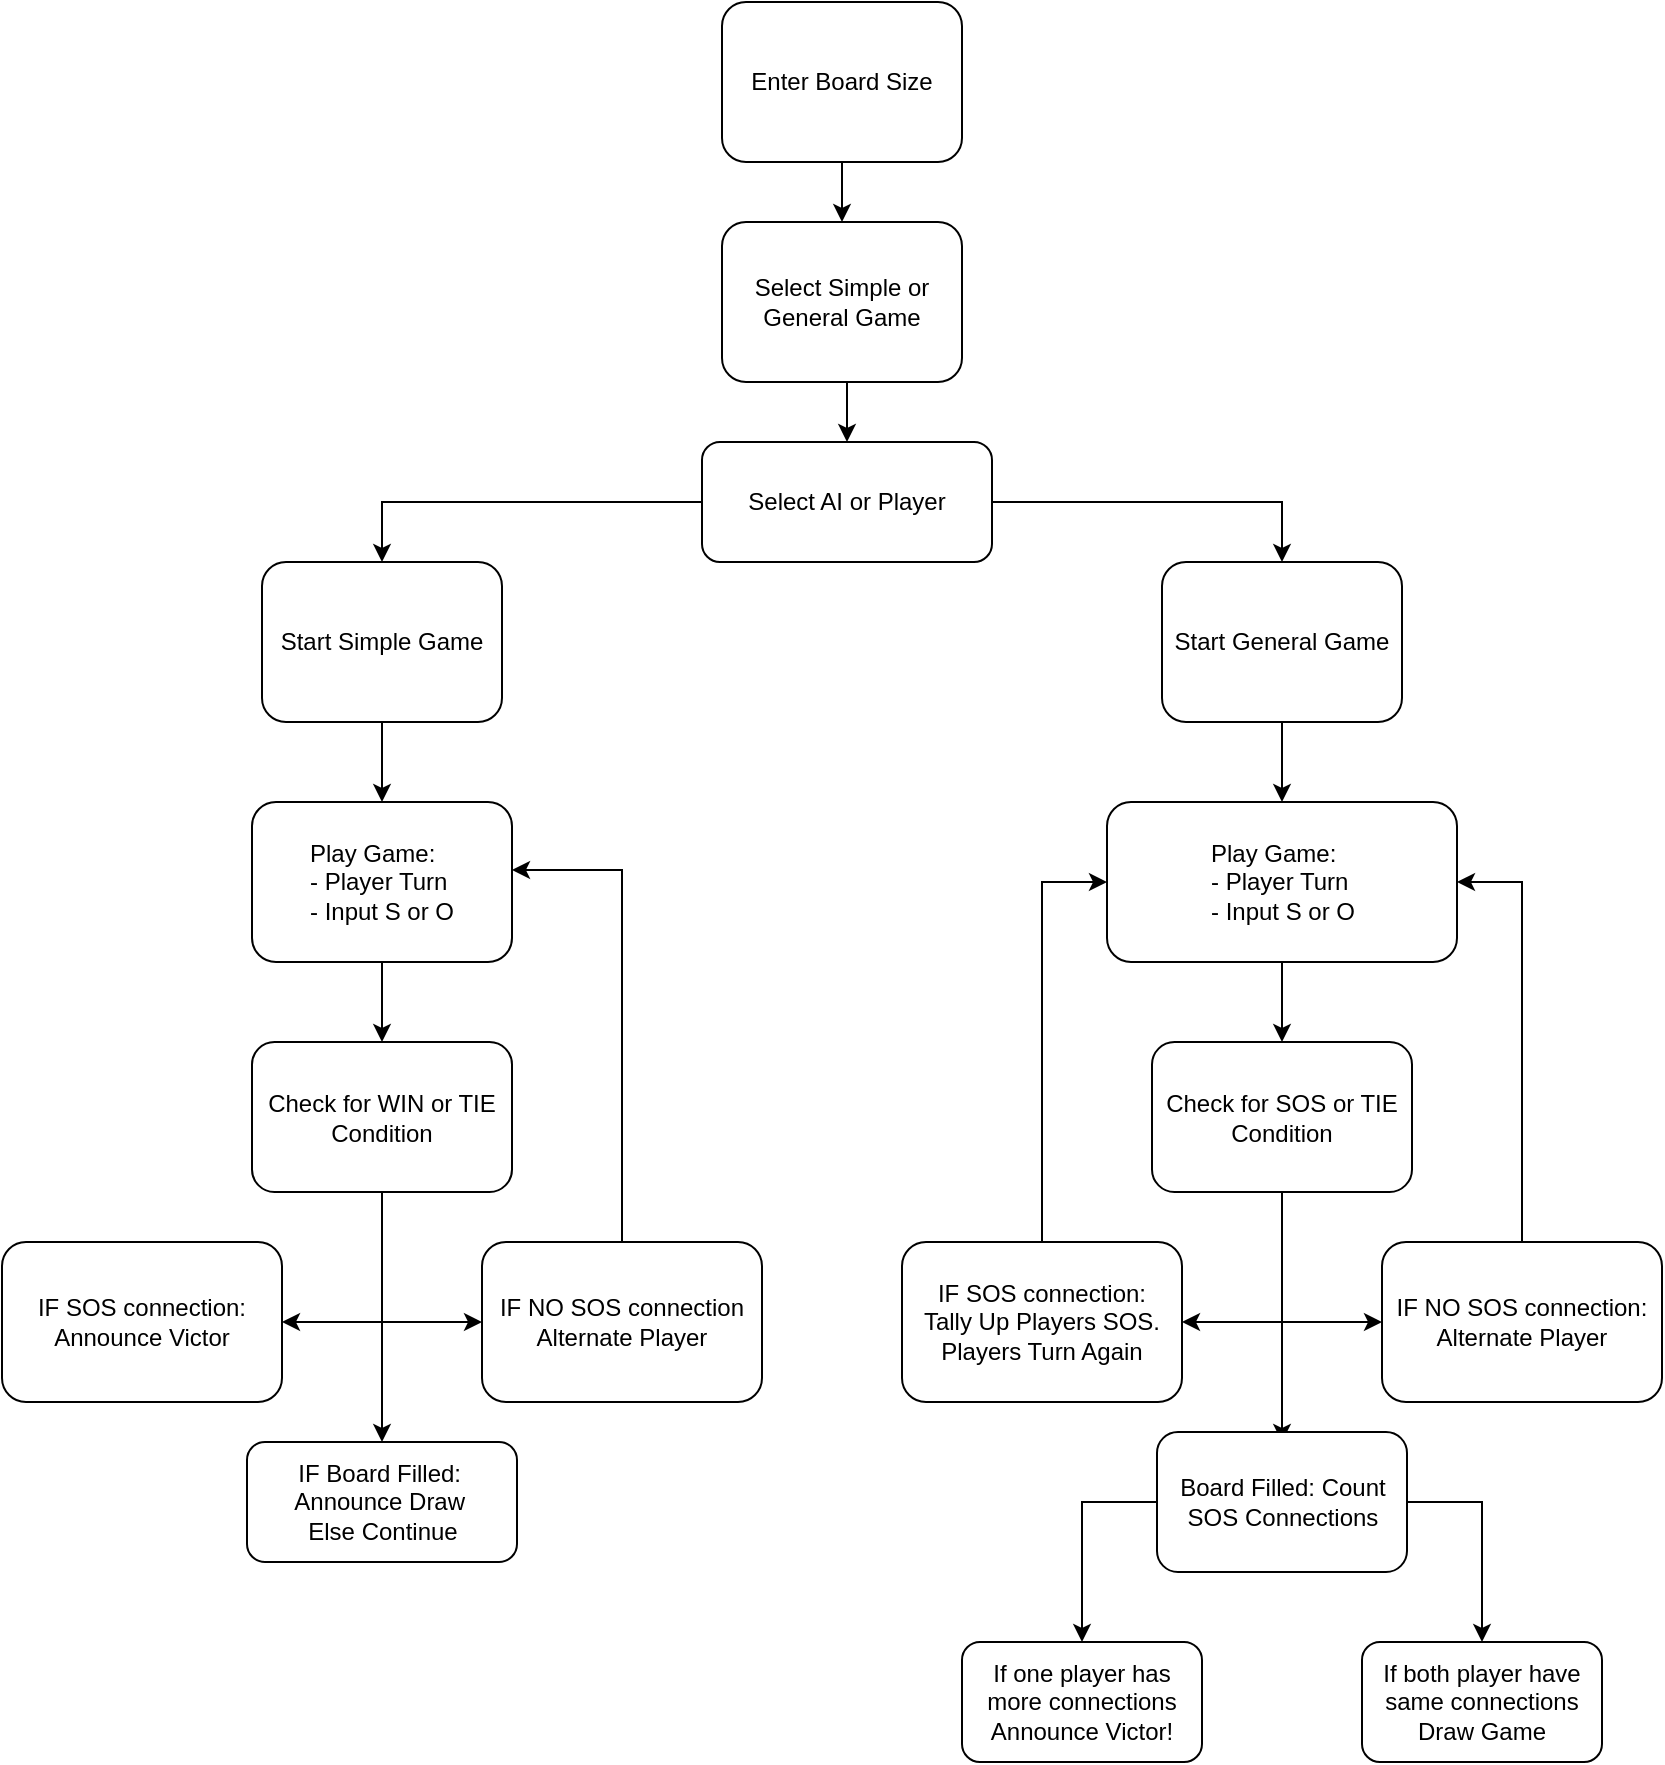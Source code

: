 <mxfile version="24.7.16">
  <diagram name="Page-1" id="pvDd6gLyTcA5NVTSspor">
    <mxGraphModel dx="1093" dy="932" grid="1" gridSize="10" guides="1" tooltips="1" connect="1" arrows="1" fold="1" page="1" pageScale="1" pageWidth="850" pageHeight="1100" math="0" shadow="0">
      <root>
        <mxCell id="0" />
        <mxCell id="1" parent="0" />
        <mxCell id="WGpiPzXNZ3UAjDhWY_01-1" value="Select Simple or General Game" style="rounded=1;whiteSpace=wrap;html=1;" vertex="1" parent="1">
          <mxGeometry x="370" y="170" width="120" height="80" as="geometry" />
        </mxCell>
        <mxCell id="WGpiPzXNZ3UAjDhWY_01-2" value="Enter Board Size" style="rounded=1;whiteSpace=wrap;html=1;" vertex="1" parent="1">
          <mxGeometry x="370" y="60" width="120" height="80" as="geometry" />
        </mxCell>
        <mxCell id="WGpiPzXNZ3UAjDhWY_01-12" style="edgeStyle=orthogonalEdgeStyle;rounded=0;orthogonalLoop=1;jettySize=auto;html=1;exitX=0.5;exitY=1;exitDx=0;exitDy=0;entryX=0.5;entryY=0;entryDx=0;entryDy=0;" edge="1" parent="1" source="WGpiPzXNZ3UAjDhWY_01-4" target="WGpiPzXNZ3UAjDhWY_01-9">
          <mxGeometry relative="1" as="geometry" />
        </mxCell>
        <mxCell id="WGpiPzXNZ3UAjDhWY_01-4" value="Start Simple Game" style="rounded=1;whiteSpace=wrap;html=1;" vertex="1" parent="1">
          <mxGeometry x="140" y="340" width="120" height="80" as="geometry" />
        </mxCell>
        <mxCell id="WGpiPzXNZ3UAjDhWY_01-14" style="edgeStyle=orthogonalEdgeStyle;rounded=0;orthogonalLoop=1;jettySize=auto;html=1;exitX=0.5;exitY=1;exitDx=0;exitDy=0;entryX=0.5;entryY=0;entryDx=0;entryDy=0;" edge="1" parent="1" source="WGpiPzXNZ3UAjDhWY_01-5" target="WGpiPzXNZ3UAjDhWY_01-13">
          <mxGeometry relative="1" as="geometry" />
        </mxCell>
        <mxCell id="WGpiPzXNZ3UAjDhWY_01-5" value="Start General Game" style="rounded=1;whiteSpace=wrap;html=1;" vertex="1" parent="1">
          <mxGeometry x="590" y="340" width="120" height="80" as="geometry" />
        </mxCell>
        <mxCell id="WGpiPzXNZ3UAjDhWY_01-6" value="" style="endArrow=classic;html=1;rounded=0;exitX=0.5;exitY=1;exitDx=0;exitDy=0;entryX=0.5;entryY=0;entryDx=0;entryDy=0;" edge="1" parent="1" source="WGpiPzXNZ3UAjDhWY_01-2" target="WGpiPzXNZ3UAjDhWY_01-1">
          <mxGeometry width="50" height="50" relative="1" as="geometry">
            <mxPoint x="390" y="490" as="sourcePoint" />
            <mxPoint x="440" y="440" as="targetPoint" />
            <Array as="points" />
          </mxGeometry>
        </mxCell>
        <mxCell id="WGpiPzXNZ3UAjDhWY_01-11" value="" style="edgeStyle=orthogonalEdgeStyle;rounded=0;orthogonalLoop=1;jettySize=auto;html=1;" edge="1" parent="1" source="WGpiPzXNZ3UAjDhWY_01-9" target="WGpiPzXNZ3UAjDhWY_01-10">
          <mxGeometry relative="1" as="geometry" />
        </mxCell>
        <mxCell id="WGpiPzXNZ3UAjDhWY_01-9" value="&lt;div style=&quot;text-align: left;&quot;&gt;Play Game:&lt;/div&gt;&lt;div style=&quot;text-align: left;&quot;&gt;- Player Turn&lt;/div&gt;&lt;div style=&quot;text-align: left;&quot;&gt;- Input S or O&lt;/div&gt;" style="rounded=1;whiteSpace=wrap;html=1;" vertex="1" parent="1">
          <mxGeometry x="135" y="460" width="130" height="80" as="geometry" />
        </mxCell>
        <mxCell id="WGpiPzXNZ3UAjDhWY_01-24" style="edgeStyle=orthogonalEdgeStyle;rounded=0;orthogonalLoop=1;jettySize=auto;html=1;exitX=0.5;exitY=1;exitDx=0;exitDy=0;entryX=0;entryY=0.5;entryDx=0;entryDy=0;" edge="1" parent="1" source="WGpiPzXNZ3UAjDhWY_01-10" target="WGpiPzXNZ3UAjDhWY_01-19">
          <mxGeometry relative="1" as="geometry" />
        </mxCell>
        <mxCell id="WGpiPzXNZ3UAjDhWY_01-25" style="edgeStyle=orthogonalEdgeStyle;rounded=0;orthogonalLoop=1;jettySize=auto;html=1;exitX=0.5;exitY=1;exitDx=0;exitDy=0;entryX=1;entryY=0.5;entryDx=0;entryDy=0;" edge="1" parent="1" source="WGpiPzXNZ3UAjDhWY_01-10" target="WGpiPzXNZ3UAjDhWY_01-15">
          <mxGeometry relative="1" as="geometry">
            <Array as="points">
              <mxPoint x="200" y="720" />
            </Array>
          </mxGeometry>
        </mxCell>
        <mxCell id="WGpiPzXNZ3UAjDhWY_01-30" style="edgeStyle=orthogonalEdgeStyle;rounded=0;orthogonalLoop=1;jettySize=auto;html=1;exitX=0.5;exitY=1;exitDx=0;exitDy=0;entryX=0.5;entryY=0;entryDx=0;entryDy=0;" edge="1" parent="1" source="WGpiPzXNZ3UAjDhWY_01-10" target="WGpiPzXNZ3UAjDhWY_01-28">
          <mxGeometry relative="1" as="geometry" />
        </mxCell>
        <mxCell id="WGpiPzXNZ3UAjDhWY_01-10" value="&lt;div style=&quot;&quot;&gt;Check for WIN or TIE Condition&lt;/div&gt;" style="rounded=1;whiteSpace=wrap;html=1;align=center;" vertex="1" parent="1">
          <mxGeometry x="135" y="580" width="130" height="75" as="geometry" />
        </mxCell>
        <mxCell id="WGpiPzXNZ3UAjDhWY_01-38" style="edgeStyle=orthogonalEdgeStyle;rounded=0;orthogonalLoop=1;jettySize=auto;html=1;exitX=0.5;exitY=1;exitDx=0;exitDy=0;entryX=0.5;entryY=0;entryDx=0;entryDy=0;" edge="1" parent="1" source="WGpiPzXNZ3UAjDhWY_01-13" target="WGpiPzXNZ3UAjDhWY_01-34">
          <mxGeometry relative="1" as="geometry" />
        </mxCell>
        <mxCell id="WGpiPzXNZ3UAjDhWY_01-13" value="&lt;div style=&quot;text-align: left;&quot;&gt;Play Game:&lt;/div&gt;&lt;div style=&quot;text-align: left;&quot;&gt;- Player Turn&lt;/div&gt;&lt;div style=&quot;text-align: left;&quot;&gt;- Input S or O&lt;/div&gt;" style="rounded=1;whiteSpace=wrap;html=1;" vertex="1" parent="1">
          <mxGeometry x="562.5" y="460" width="175" height="80" as="geometry" />
        </mxCell>
        <mxCell id="WGpiPzXNZ3UAjDhWY_01-15" value="IF SOS connection:&lt;div&gt;Announce Victor&lt;/div&gt;" style="rounded=1;whiteSpace=wrap;html=1;" vertex="1" parent="1">
          <mxGeometry x="10" y="680" width="140" height="80" as="geometry" />
        </mxCell>
        <mxCell id="WGpiPzXNZ3UAjDhWY_01-19" value="IF NO SOS connection&lt;div&gt;Alternate Player&lt;/div&gt;" style="rounded=1;whiteSpace=wrap;html=1;" vertex="1" parent="1">
          <mxGeometry x="250" y="680" width="140" height="80" as="geometry" />
        </mxCell>
        <mxCell id="WGpiPzXNZ3UAjDhWY_01-20" style="edgeStyle=orthogonalEdgeStyle;rounded=0;orthogonalLoop=1;jettySize=auto;html=1;exitX=0.5;exitY=0;exitDx=0;exitDy=0;entryX=1;entryY=0.425;entryDx=0;entryDy=0;entryPerimeter=0;" edge="1" parent="1" source="WGpiPzXNZ3UAjDhWY_01-19" target="WGpiPzXNZ3UAjDhWY_01-9">
          <mxGeometry relative="1" as="geometry" />
        </mxCell>
        <mxCell id="WGpiPzXNZ3UAjDhWY_01-28" value="IF Board Filled:&amp;nbsp;&lt;div&gt;Announce Draw&amp;nbsp;&lt;div&gt;Else Continue&lt;/div&gt;&lt;/div&gt;" style="rounded=1;whiteSpace=wrap;html=1;" vertex="1" parent="1">
          <mxGeometry x="132.5" y="780" width="135" height="60" as="geometry" />
        </mxCell>
        <mxCell id="WGpiPzXNZ3UAjDhWY_01-31" style="edgeStyle=orthogonalEdgeStyle;rounded=0;orthogonalLoop=1;jettySize=auto;html=1;exitX=0.5;exitY=1;exitDx=0;exitDy=0;entryX=0;entryY=0.5;entryDx=0;entryDy=0;" edge="1" source="WGpiPzXNZ3UAjDhWY_01-34" target="WGpiPzXNZ3UAjDhWY_01-36" parent="1">
          <mxGeometry relative="1" as="geometry" />
        </mxCell>
        <mxCell id="WGpiPzXNZ3UAjDhWY_01-32" style="edgeStyle=orthogonalEdgeStyle;rounded=0;orthogonalLoop=1;jettySize=auto;html=1;exitX=0.5;exitY=1;exitDx=0;exitDy=0;entryX=1;entryY=0.5;entryDx=0;entryDy=0;" edge="1" source="WGpiPzXNZ3UAjDhWY_01-34" target="WGpiPzXNZ3UAjDhWY_01-35" parent="1">
          <mxGeometry relative="1" as="geometry">
            <Array as="points">
              <mxPoint x="650" y="720" />
            </Array>
          </mxGeometry>
        </mxCell>
        <mxCell id="WGpiPzXNZ3UAjDhWY_01-41" style="edgeStyle=orthogonalEdgeStyle;rounded=0;orthogonalLoop=1;jettySize=auto;html=1;exitX=0.5;exitY=1;exitDx=0;exitDy=0;" edge="1" parent="1" source="WGpiPzXNZ3UAjDhWY_01-34">
          <mxGeometry relative="1" as="geometry">
            <mxPoint x="650" y="780" as="targetPoint" />
          </mxGeometry>
        </mxCell>
        <mxCell id="WGpiPzXNZ3UAjDhWY_01-34" value="&lt;div style=&quot;&quot;&gt;Check for SOS or TIE Condition&lt;/div&gt;" style="rounded=1;whiteSpace=wrap;html=1;align=center;" vertex="1" parent="1">
          <mxGeometry x="585" y="580" width="130" height="75" as="geometry" />
        </mxCell>
        <mxCell id="WGpiPzXNZ3UAjDhWY_01-40" style="edgeStyle=orthogonalEdgeStyle;rounded=0;orthogonalLoop=1;jettySize=auto;html=1;exitX=0.5;exitY=0;exitDx=0;exitDy=0;entryX=0;entryY=0.5;entryDx=0;entryDy=0;" edge="1" parent="1" source="WGpiPzXNZ3UAjDhWY_01-35" target="WGpiPzXNZ3UAjDhWY_01-13">
          <mxGeometry relative="1" as="geometry" />
        </mxCell>
        <mxCell id="WGpiPzXNZ3UAjDhWY_01-35" value="IF SOS connection:&lt;div&gt;Tally Up Players SOS.&lt;/div&gt;&lt;div&gt;Players Turn Again&lt;/div&gt;" style="rounded=1;whiteSpace=wrap;html=1;" vertex="1" parent="1">
          <mxGeometry x="460" y="680" width="140" height="80" as="geometry" />
        </mxCell>
        <mxCell id="WGpiPzXNZ3UAjDhWY_01-39" style="edgeStyle=orthogonalEdgeStyle;rounded=0;orthogonalLoop=1;jettySize=auto;html=1;exitX=0.5;exitY=0;exitDx=0;exitDy=0;entryX=1;entryY=0.5;entryDx=0;entryDy=0;" edge="1" parent="1" source="WGpiPzXNZ3UAjDhWY_01-36" target="WGpiPzXNZ3UAjDhWY_01-13">
          <mxGeometry relative="1" as="geometry" />
        </mxCell>
        <mxCell id="WGpiPzXNZ3UAjDhWY_01-36" value="IF NO SOS connection:&lt;div&gt;Alternate Player&lt;/div&gt;" style="rounded=1;whiteSpace=wrap;html=1;" vertex="1" parent="1">
          <mxGeometry x="700" y="680" width="140" height="80" as="geometry" />
        </mxCell>
        <mxCell id="WGpiPzXNZ3UAjDhWY_01-45" style="edgeStyle=orthogonalEdgeStyle;rounded=0;orthogonalLoop=1;jettySize=auto;html=1;exitX=0;exitY=0.5;exitDx=0;exitDy=0;" edge="1" parent="1" source="WGpiPzXNZ3UAjDhWY_01-42" target="WGpiPzXNZ3UAjDhWY_01-43">
          <mxGeometry relative="1" as="geometry" />
        </mxCell>
        <mxCell id="WGpiPzXNZ3UAjDhWY_01-46" style="edgeStyle=orthogonalEdgeStyle;rounded=0;orthogonalLoop=1;jettySize=auto;html=1;exitX=1;exitY=0.5;exitDx=0;exitDy=0;entryX=0.5;entryY=0;entryDx=0;entryDy=0;" edge="1" parent="1" source="WGpiPzXNZ3UAjDhWY_01-42" target="WGpiPzXNZ3UAjDhWY_01-44">
          <mxGeometry relative="1" as="geometry" />
        </mxCell>
        <mxCell id="WGpiPzXNZ3UAjDhWY_01-42" value="Board Filled: Count SOS Connections" style="rounded=1;whiteSpace=wrap;html=1;align=center;" vertex="1" parent="1">
          <mxGeometry x="587.5" y="775" width="125" height="70" as="geometry" />
        </mxCell>
        <mxCell id="WGpiPzXNZ3UAjDhWY_01-43" value="If one player has more connections Announce Victor!" style="rounded=1;whiteSpace=wrap;html=1;" vertex="1" parent="1">
          <mxGeometry x="490" y="880" width="120" height="60" as="geometry" />
        </mxCell>
        <mxCell id="WGpiPzXNZ3UAjDhWY_01-44" value="If both player have same connections Draw Game" style="rounded=1;whiteSpace=wrap;html=1;" vertex="1" parent="1">
          <mxGeometry x="690" y="880" width="120" height="60" as="geometry" />
        </mxCell>
        <mxCell id="WGpiPzXNZ3UAjDhWY_01-50" value="" style="edgeStyle=orthogonalEdgeStyle;rounded=0;orthogonalLoop=1;jettySize=auto;html=1;exitX=0.5;exitY=1;exitDx=0;exitDy=0;entryX=0.5;entryY=0;entryDx=0;entryDy=0;" edge="1" parent="1" source="WGpiPzXNZ3UAjDhWY_01-1" target="WGpiPzXNZ3UAjDhWY_01-48">
          <mxGeometry relative="1" as="geometry">
            <mxPoint x="430" y="260" as="sourcePoint" />
            <mxPoint x="650" y="340" as="targetPoint" />
            <Array as="points" />
          </mxGeometry>
        </mxCell>
        <mxCell id="WGpiPzXNZ3UAjDhWY_01-51" style="edgeStyle=orthogonalEdgeStyle;rounded=0;orthogonalLoop=1;jettySize=auto;html=1;exitX=1;exitY=0.5;exitDx=0;exitDy=0;entryX=0.5;entryY=0;entryDx=0;entryDy=0;" edge="1" parent="1" source="WGpiPzXNZ3UAjDhWY_01-48" target="WGpiPzXNZ3UAjDhWY_01-5">
          <mxGeometry relative="1" as="geometry" />
        </mxCell>
        <mxCell id="WGpiPzXNZ3UAjDhWY_01-52" style="edgeStyle=orthogonalEdgeStyle;rounded=0;orthogonalLoop=1;jettySize=auto;html=1;exitX=0;exitY=0.5;exitDx=0;exitDy=0;entryX=0.5;entryY=0;entryDx=0;entryDy=0;" edge="1" parent="1" source="WGpiPzXNZ3UAjDhWY_01-48" target="WGpiPzXNZ3UAjDhWY_01-4">
          <mxGeometry relative="1" as="geometry" />
        </mxCell>
        <mxCell id="WGpiPzXNZ3UAjDhWY_01-48" value="Select AI or Player" style="whiteSpace=wrap;html=1;rounded=1;" vertex="1" parent="1">
          <mxGeometry x="360" y="280" width="145" height="60" as="geometry" />
        </mxCell>
      </root>
    </mxGraphModel>
  </diagram>
</mxfile>
